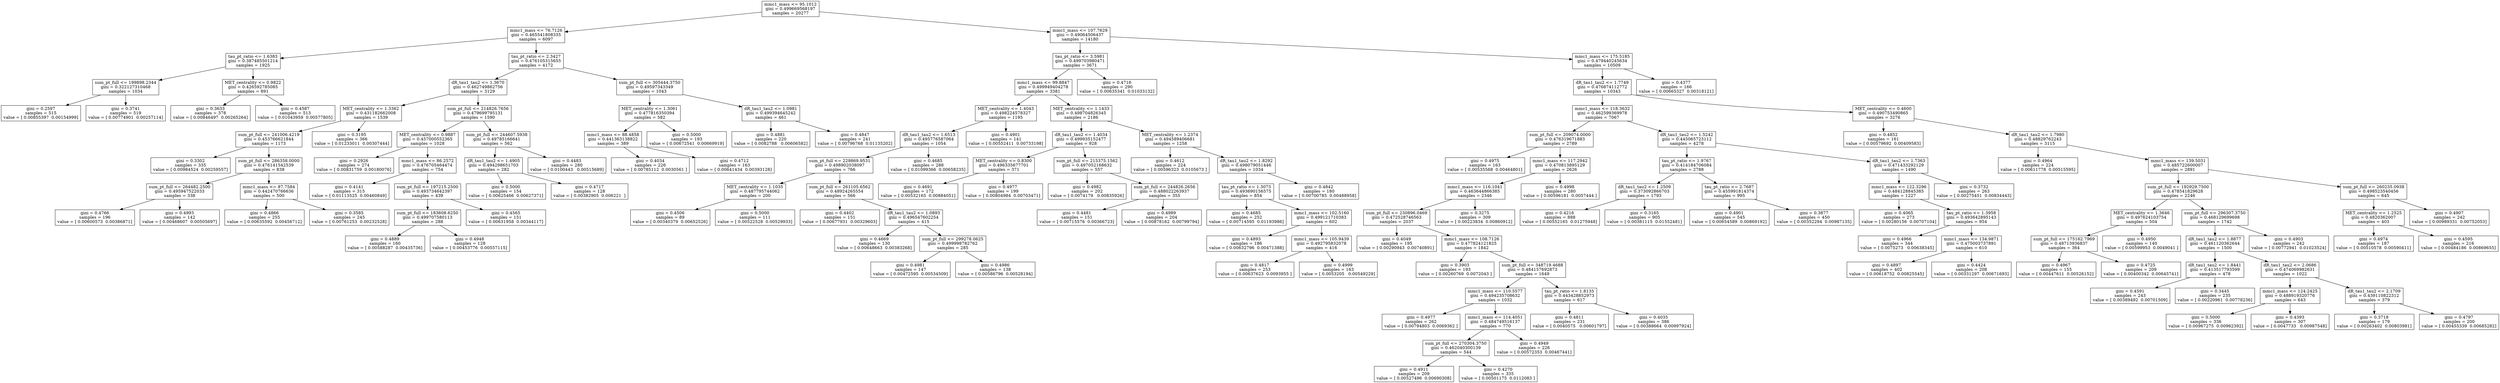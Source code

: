 digraph Tree {
0 [label="mmc1_mass <= 95.1012\ngini = 0.499669568197\nsamples = 20277", shape="box"] ;
1 [label="mmc1_mass <= 76.7126\ngini = 0.465541808335\nsamples = 6097", shape="box"] ;
0 -> 1 ;
2 [label="tau_pt_ratio <= 1.6383\ngini = 0.387485501214\nsamples = 1925", shape="box"] ;
1 -> 2 ;
3 [label="sum_pt_full <= 199898.2344\ngini = 0.322127310468\nsamples = 1034", shape="box"] ;
2 -> 3 ;
4 [label="gini = 0.2597\nsamples = 515\nvalue = [ 0.00855397  0.00154999]", shape="box"] ;
3 -> 4 ;
5 [label="gini = 0.3741\nsamples = 519\nvalue = [ 0.00774901  0.00257114]", shape="box"] ;
3 -> 5 ;
6 [label="MET_centrality <= 0.9822\ngini = 0.426592785085\nsamples = 891", shape="box"] ;
2 -> 6 ;
7 [label="gini = 0.3633\nsamples = 378\nvalue = [ 0.00846497  0.00265264]", shape="box"] ;
6 -> 7 ;
8 [label="gini = 0.4587\nsamples = 513\nvalue = [ 0.01043959  0.00577805]", shape="box"] ;
6 -> 8 ;
9 [label="tau_pt_ratio <= 2.3427\ngini = 0.476105315655\nsamples = 4172", shape="box"] ;
1 -> 9 ;
10 [label="dR_tau1_tau2 <= 1.3670\ngini = 0.462749862756\nsamples = 3129", shape="box"] ;
9 -> 10 ;
11 [label="MET_centrality <= 1.3362\ngini = 0.431182662008\nsamples = 1539", shape="box"] ;
10 -> 11 ;
12 [label="sum_pt_full <= 241006.4219\ngini = 0.453766621844\nsamples = 1173", shape="box"] ;
11 -> 12 ;
13 [label="gini = 0.3302\nsamples = 335\nvalue = [ 0.00984524  0.00259557]", shape="box"] ;
12 -> 13 ;
14 [label="sum_pt_full <= 286358.0000\ngini = 0.476141542539\nsamples = 838", shape="box"] ;
12 -> 14 ;
15 [label="sum_pt_full <= 264482.2500\ngini = 0.495947522033\nsamples = 338", shape="box"] ;
14 -> 15 ;
16 [label="gini = 0.4766\nsamples = 196\nvalue = [ 0.00600573  0.00386871]", shape="box"] ;
15 -> 16 ;
17 [label="gini = 0.4993\nsamples = 142\nvalue = [ 0.00468607  0.00505697]", shape="box"] ;
15 -> 17 ;
18 [label="mmc1_mass <= 87.7584\ngini = 0.442470766636\nsamples = 500", shape="box"] ;
14 -> 18 ;
19 [label="gini = 0.4866\nsamples = 255\nvalue = [ 0.00635592  0.00456712]", shape="box"] ;
18 -> 19 ;
20 [label="gini = 0.3585\nsamples = 245\nvalue = [ 0.00761253  0.00232528]", shape="box"] ;
18 -> 20 ;
21 [label="gini = 0.3195\nsamples = 366\nvalue = [ 0.01233011  0.00307444]", shape="box"] ;
11 -> 21 ;
22 [label="sum_pt_full <= 214826.7656\ngini = 0.479699795131\nsamples = 1590", shape="box"] ;
10 -> 22 ;
23 [label="MET_centrality <= 0.9887\ngini = 0.457000552365\nsamples = 1028", shape="box"] ;
22 -> 23 ;
24 [label="gini = 0.2926\nsamples = 274\nvalue = [ 0.00831759  0.00180076]", shape="box"] ;
23 -> 24 ;
25 [label="mmc1_mass <= 86.2572\ngini = 0.476705464474\nsamples = 754", shape="box"] ;
23 -> 25 ;
26 [label="gini = 0.4141\nsamples = 315\nvalue = [ 0.01113525  0.00460849]", shape="box"] ;
25 -> 26 ;
27 [label="sum_pt_full <= 197215.2500\ngini = 0.493734642397\nsamples = 439", shape="box"] ;
25 -> 27 ;
28 [label="sum_pt_full <= 183608.6250\ngini = 0.499707580113\nsamples = 288", shape="box"] ;
27 -> 28 ;
29 [label="gini = 0.4889\nsamples = 160\nvalue = [ 0.00588287  0.00435736]", shape="box"] ;
28 -> 29 ;
30 [label="gini = 0.4948\nsamples = 128\nvalue = [ 0.00453776  0.00557115]", shape="box"] ;
28 -> 30 ;
31 [label="gini = 0.4565\nsamples = 151\nvalue = [ 0.00631958  0.00344117]", shape="box"] ;
27 -> 31 ;
32 [label="sum_pt_full <= 244607.5938\ngini = 0.49785166641\nsamples = 562", shape="box"] ;
22 -> 32 ;
33 [label="dR_tau1_tau2 <= 1.4905\ngini = 0.494298651703\nsamples = 282", shape="box"] ;
32 -> 33 ;
34 [label="gini = 0.5000\nsamples = 154\nvalue = [ 0.00625466  0.00627371]", shape="box"] ;
33 -> 34 ;
35 [label="gini = 0.4717\nsamples = 128\nvalue = [ 0.00382905  0.006221  ]", shape="box"] ;
33 -> 35 ;
36 [label="gini = 0.4483\nsamples = 280\nvalue = [ 0.0100443   0.00515689]", shape="box"] ;
32 -> 36 ;
37 [label="sum_pt_full <= 305444.3750\ngini = 0.49597343349\nsamples = 1043", shape="box"] ;
9 -> 37 ;
38 [label="MET_centrality <= 1.3061\ngini = 0.477816350394\nsamples = 582", shape="box"] ;
37 -> 38 ;
39 [label="mmc1_mass <= 88.4858\ngini = 0.441363138822\nsamples = 389", shape="box"] ;
38 -> 39 ;
40 [label="gini = 0.4034\nsamples = 226\nvalue = [ 0.00785112  0.0030561 ]", shape="box"] ;
39 -> 40 ;
41 [label="gini = 0.4712\nsamples = 163\nvalue = [ 0.00641434  0.00393128]", shape="box"] ;
39 -> 41 ;
42 [label="gini = 0.5000\nsamples = 193\nvalue = [ 0.00672541  0.00669919]", shape="box"] ;
38 -> 42 ;
43 [label="dR_tau1_tau2 <= 1.0981\ngini = 0.499394645242\nsamples = 461", shape="box"] ;
37 -> 43 ;
44 [label="gini = 0.4881\nsamples = 220\nvalue = [ 0.0082788   0.00606582]", shape="box"] ;
43 -> 44 ;
45 [label="gini = 0.4847\nsamples = 241\nvalue = [ 0.00796768  0.01135202]", shape="box"] ;
43 -> 45 ;
46 [label="mmc1_mass <= 107.7629\ngini = 0.49064506437\nsamples = 14180", shape="box"] ;
0 -> 46 ;
47 [label="tau_pt_ratio <= 3.5981\ngini = 0.499703980471\nsamples = 3671", shape="box"] ;
46 -> 47 ;
48 [label="mmc1_mass <= 99.8847\ngini = 0.499949404278\nsamples = 3381", shape="box"] ;
47 -> 48 ;
49 [label="MET_centrality <= 1.4043\ngini = 0.498224578327\nsamples = 1195", shape="box"] ;
48 -> 49 ;
50 [label="dR_tau1_tau2 <= 1.6513\ngini = 0.495776587064\nsamples = 1054", shape="box"] ;
49 -> 50 ;
51 [label="sum_pt_full <= 229869.9531\ngini = 0.498902038097\nsamples = 766", shape="box"] ;
50 -> 51 ;
52 [label="MET_centrality <= 1.1035\ngini = 0.487795744062\nsamples = 200", shape="box"] ;
51 -> 52 ;
53 [label="gini = 0.4506\nsamples = 89\nvalue = [ 0.00340379  0.00652526]", shape="box"] ;
52 -> 53 ;
54 [label="gini = 0.5000\nsamples = 111\nvalue = [ 0.00522528  0.00529933]", shape="box"] ;
52 -> 54 ;
55 [label="sum_pt_full <= 261105.6562\ngini = 0.48924265554\nsamples = 566", shape="box"] ;
51 -> 55 ;
56 [label="gini = 0.4402\nsamples = 151\nvalue = [ 0.00677931  0.00329603]", shape="box"] ;
55 -> 56 ;
57 [label="dR_tau1_tau2 <= 1.0893\ngini = 0.496547602254\nsamples = 415", shape="box"] ;
55 -> 57 ;
58 [label="gini = 0.4669\nsamples = 130\nvalue = [ 0.00648663  0.00383268]", shape="box"] ;
57 -> 58 ;
59 [label="sum_pt_full <= 299278.0625\ngini = 0.499998782762\nsamples = 285", shape="box"] ;
57 -> 59 ;
60 [label="gini = 0.4981\nsamples = 147\nvalue = [ 0.00472595  0.00534509]", shape="box"] ;
59 -> 60 ;
61 [label="gini = 0.4986\nsamples = 138\nvalue = [ 0.00586796  0.00528194]", shape="box"] ;
59 -> 61 ;
62 [label="gini = 0.4685\nsamples = 288\nvalue = [ 0.01099366  0.00658235]", shape="box"] ;
50 -> 62 ;
63 [label="gini = 0.4901\nsamples = 141\nvalue = [ 0.00552411  0.00733198]", shape="box"] ;
49 -> 63 ;
64 [label="MET_centrality <= 1.1433\ngini = 0.498704826345\nsamples = 2186", shape="box"] ;
48 -> 64 ;
65 [label="dR_tau1_tau2 <= 1.4034\ngini = 0.499935152477\nsamples = 928", shape="box"] ;
64 -> 65 ;
66 [label="MET_centrality <= 0.8300\ngini = 0.496335677701\nsamples = 371", shape="box"] ;
65 -> 66 ;
67 [label="gini = 0.4691\nsamples = 172\nvalue = [ 0.00532165  0.00884051]", shape="box"] ;
66 -> 67 ;
68 [label="gini = 0.4977\nsamples = 199\nvalue = [ 0.00804984  0.00703471]", shape="box"] ;
66 -> 68 ;
69 [label="sum_pt_full <= 215375.1562\ngini = 0.497052168632\nsamples = 557", shape="box"] ;
65 -> 69 ;
70 [label="gini = 0.4982\nsamples = 202\nvalue = [ 0.0074179   0.00835926]", shape="box"] ;
69 -> 70 ;
71 [label="sum_pt_full <= 244826.2656\ngini = 0.488022263937\nsamples = 355", shape="box"] ;
69 -> 71 ;
72 [label="gini = 0.4481\nsamples = 151\nvalue = [ 0.00715576  0.00366723]", shape="box"] ;
71 -> 72 ;
73 [label="gini = 0.4989\nsamples = 204\nvalue = [ 0.00878162  0.00799794]", shape="box"] ;
71 -> 73 ;
74 [label="MET_centrality <= 1.2374\ngini = 0.494589406681\nsamples = 1258", shape="box"] ;
64 -> 74 ;
75 [label="gini = 0.4612\nsamples = 224\nvalue = [ 0.00596323  0.0105673 ]", shape="box"] ;
74 -> 75 ;
76 [label="dR_tau1_tau2 <= 1.8292\ngini = 0.498079051446\nsamples = 1034", shape="box"] ;
74 -> 76 ;
77 [label="tau_pt_ratio <= 1.3073\ngini = 0.493690156575\nsamples = 854", shape="box"] ;
76 -> 77 ;
78 [label="gini = 0.4685\nsamples = 252\nvalue = [ 0.00714595  0.01193986]", shape="box"] ;
77 -> 78 ;
79 [label="mmc1_mass <= 102.5160\ngini = 0.499121710383\nsamples = 602", shape="box"] ;
77 -> 79 ;
80 [label="gini = 0.4893\nsamples = 186\nvalue = [ 0.00632796  0.00471388]", shape="box"] ;
79 -> 80 ;
81 [label="mmc1_mass <= 105.9439\ngini = 0.492795832078\nsamples = 416", shape="box"] ;
79 -> 81 ;
82 [label="gini = 0.4817\nsamples = 253\nvalue = [ 0.00637623  0.0093955 ]", shape="box"] ;
81 -> 82 ;
83 [label="gini = 0.4999\nsamples = 163\nvalue = [ 0.0053205   0.00549229]", shape="box"] ;
81 -> 83 ;
84 [label="gini = 0.4842\nsamples = 180\nvalue = [ 0.00700785  0.00488958]", shape="box"] ;
76 -> 84 ;
85 [label="gini = 0.4716\nsamples = 290\nvalue = [ 0.00635341  0.01033132]", shape="box"] ;
47 -> 85 ;
86 [label="mmc1_mass <= 175.5185\ngini = 0.479440245634\nsamples = 10509", shape="box"] ;
46 -> 86 ;
87 [label="dR_tau1_tau2 <= 1.7749\ngini = 0.476874112772\nsamples = 10343", shape="box"] ;
86 -> 87 ;
88 [label="mmc1_mass <= 118.3632\ngini = 0.462599369978\nsamples = 7067", shape="box"] ;
87 -> 88 ;
89 [label="sum_pt_full <= 209074.0000\ngini = 0.476319671883\nsamples = 2789", shape="box"] ;
88 -> 89 ;
90 [label="gini = 0.4975\nsamples = 163\nvalue = [ 0.00535568  0.00464801]", shape="box"] ;
89 -> 90 ;
91 [label="mmc1_mass <= 117.2942\ngini = 0.470813895129\nsamples = 2626", shape="box"] ;
89 -> 91 ;
92 [label="mmc1_mass <= 116.1041\ngini = 0.463644866385\nsamples = 2346", shape="box"] ;
91 -> 92 ;
93 [label="sum_pt_full <= 230896.0469\ngini = 0.472528746563\nsamples = 2037", shape="box"] ;
92 -> 93 ;
94 [label="gini = 0.4049\nsamples = 195\nvalue = [ 0.00290943  0.00740891]", shape="box"] ;
93 -> 94 ;
95 [label="mmc1_mass <= 108.7126\ngini = 0.477824121825\nsamples = 1842", shape="box"] ;
93 -> 95 ;
96 [label="gini = 0.3903\nsamples = 193\nvalue = [ 0.00260769  0.0072043 ]", shape="box"] ;
95 -> 96 ;
97 [label="sum_pt_full <= 348719.4688\ngini = 0.484157692873\nsamples = 1649", shape="box"] ;
95 -> 97 ;
98 [label="mmc1_mass <= 110.5577\ngini = 0.494235708632\nsamples = 1032", shape="box"] ;
97 -> 98 ;
99 [label="gini = 0.4977\nsamples = 262\nvalue = [ 0.00794803  0.0069362 ]", shape="box"] ;
98 -> 99 ;
100 [label="mmc1_mass <= 114.4051\ngini = 0.484749516137\nsamples = 770", shape="box"] ;
98 -> 100 ;
101 [label="sum_pt_full <= 270304.3750\ngini = 0.462040300139\nsamples = 544", shape="box"] ;
100 -> 101 ;
102 [label="gini = 0.4911\nsamples = 209\nvalue = [ 0.00527496  0.00690308]", shape="box"] ;
101 -> 102 ;
103 [label="gini = 0.4270\nsamples = 335\nvalue = [ 0.00501175  0.0112083 ]", shape="box"] ;
101 -> 103 ;
104 [label="gini = 0.4949\nsamples = 226\nvalue = [ 0.00572353  0.00467441]", shape="box"] ;
100 -> 104 ;
105 [label="tau_pt_ratio <= 1.8135\ngini = 0.443428852973\nsamples = 617", shape="box"] ;
97 -> 105 ;
106 [label="gini = 0.4811\nsamples = 231\nvalue = [ 0.0040575   0.00601797]", shape="box"] ;
105 -> 106 ;
107 [label="gini = 0.4035\nsamples = 386\nvalue = [ 0.00388664  0.00997924]", shape="box"] ;
105 -> 107 ;
108 [label="gini = 0.3275\nsamples = 309\nvalue = [ 0.00223834  0.00860912]", shape="box"] ;
92 -> 108 ;
109 [label="gini = 0.4998\nsamples = 280\nvalue = [ 0.00596181  0.0057444 ]", shape="box"] ;
91 -> 109 ;
110 [label="dR_tau1_tau2 <= 1.5242\ngini = 0.445065723112\nsamples = 4278", shape="box"] ;
88 -> 110 ;
111 [label="tau_pt_ratio <= 1.9767\ngini = 0.414184706084\nsamples = 2788", shape="box"] ;
110 -> 111 ;
112 [label="dR_tau1_tau2 <= 1.2509\ngini = 0.373092866703\nsamples = 1793", shape="box"] ;
111 -> 112 ;
113 [label="gini = 0.4216\nsamples = 888\nvalue = [ 0.00552165  0.01275948]", shape="box"] ;
112 -> 113 ;
114 [label="gini = 0.3165\nsamples = 905\nvalue = [ 0.00381115  0.01552481]", shape="box"] ;
112 -> 114 ;
115 [label="tau_pt_ratio <= 2.7687\ngini = 0.455991814374\nsamples = 995", shape="box"] ;
111 -> 115 ;
116 [label="gini = 0.4901\nsamples = 545\nvalue = [ 0.00654589  0.00869192]", shape="box"] ;
115 -> 116 ;
117 [label="gini = 0.3877\nsamples = 450\nvalue = [ 0.00352294  0.00987135]", shape="box"] ;
115 -> 117 ;
118 [label="dR_tau1_tau2 <= 1.7363\ngini = 0.471433292129\nsamples = 1490", shape="box"] ;
110 -> 118 ;
119 [label="mmc1_mass <= 122.3296\ngini = 0.484128845385\nsamples = 1227", shape="box"] ;
118 -> 119 ;
120 [label="gini = 0.4065\nsamples = 273\nvalue = [ 0.00280156  0.00707104]", shape="box"] ;
119 -> 120 ;
121 [label="tau_pt_ratio <= 1.3958\ngini = 0.493642895143\nsamples = 954", shape="box"] ;
119 -> 121 ;
122 [label="gini = 0.4966\nsamples = 344\nvalue = [ 0.0075273   0.00638345]", shape="box"] ;
121 -> 122 ;
123 [label="mmc1_mass <= 134.9871\ngini = 0.475003737891\nsamples = 610", shape="box"] ;
121 -> 123 ;
124 [label="gini = 0.4897\nsamples = 402\nvalue = [ 0.00618752  0.00825545]", shape="box"] ;
123 -> 124 ;
125 [label="gini = 0.4424\nsamples = 208\nvalue = [ 0.00331297  0.00671693]", shape="box"] ;
123 -> 125 ;
126 [label="gini = 0.3732\nsamples = 263\nvalue = [ 0.00275451  0.00834443]", shape="box"] ;
118 -> 126 ;
127 [label="MET_centrality <= 0.4600\ngini = 0.490753490865\nsamples = 3276", shape="box"] ;
87 -> 127 ;
128 [label="gini = 0.4852\nsamples = 161\nvalue = [ 0.00579692  0.00409583]", shape="box"] ;
127 -> 128 ;
129 [label="dR_tau1_tau2 <= 1.7980\ngini = 0.48829762243\nsamples = 3115", shape="box"] ;
127 -> 129 ;
130 [label="gini = 0.4964\nsamples = 224\nvalue = [ 0.00611778  0.00515595]", shape="box"] ;
129 -> 130 ;
131 [label="mmc1_mass <= 139.5031\ngini = 0.485722600007\nsamples = 2891", shape="box"] ;
129 -> 131 ;
132 [label="sum_pt_full <= 192929.7500\ngini = 0.478541829628\nsamples = 2246", shape="box"] ;
131 -> 132 ;
133 [label="MET_centrality <= 1.3646\ngini = 0.497624103754\nsamples = 504", shape="box"] ;
132 -> 133 ;
134 [label="sum_pt_full <= 175162.7969\ngini = 0.48713936837\nsamples = 364", shape="box"] ;
133 -> 134 ;
135 [label="gini = 0.4967\nsamples = 155\nvalue = [ 0.00447611  0.00526152]", shape="box"] ;
134 -> 135 ;
136 [label="gini = 0.4725\nsamples = 209\nvalue = [ 0.00400342  0.00645741]", shape="box"] ;
134 -> 136 ;
137 [label="gini = 0.4950\nsamples = 140\nvalue = [ 0.00599953  0.0049041 ]", shape="box"] ;
133 -> 137 ;
138 [label="sum_pt_full <= 296307.3750\ngini = 0.468129699698\nsamples = 1742", shape="box"] ;
132 -> 138 ;
139 [label="dR_tau1_tau2 <= 1.8877\ngini = 0.461120362644\nsamples = 1500", shape="box"] ;
138 -> 139 ;
140 [label="dR_tau1_tau2 <= 1.8441\ngini = 0.413517793599\nsamples = 478", shape="box"] ;
139 -> 140 ;
141 [label="gini = 0.4591\nsamples = 243\nvalue = [ 0.00389492  0.00701509]", shape="box"] ;
140 -> 141 ;
142 [label="gini = 0.3445\nsamples = 235\nvalue = [ 0.00220961  0.00778236]", shape="box"] ;
140 -> 142 ;
143 [label="dR_tau1_tau2 <= 2.0686\ngini = 0.474069982631\nsamples = 1022", shape="box"] ;
139 -> 143 ;
144 [label="mmc1_mass <= 124.2425\ngini = 0.488919320776\nsamples = 643", shape="box"] ;
143 -> 144 ;
145 [label="gini = 0.5000\nsamples = 336\nvalue = [ 0.00967275  0.00962392]", shape="box"] ;
144 -> 145 ;
146 [label="gini = 0.4393\nsamples = 307\nvalue = [ 0.0047733   0.00987548]", shape="box"] ;
144 -> 146 ;
147 [label="dR_tau1_tau2 <= 2.1709\ngini = 0.439110822312\nsamples = 379", shape="box"] ;
143 -> 147 ;
148 [label="gini = 0.3718\nsamples = 179\nvalue = [ 0.00263402  0.00803981]", shape="box"] ;
147 -> 148 ;
149 [label="gini = 0.4797\nsamples = 200\nvalue = [ 0.00455339  0.00685282]", shape="box"] ;
147 -> 149 ;
150 [label="gini = 0.4903\nsamples = 242\nvalue = [ 0.00772941  0.01023524]", shape="box"] ;
138 -> 150 ;
151 [label="sum_pt_full <= 260235.0938\ngini = 0.498523540456\nsamples = 645", shape="box"] ;
131 -> 151 ;
152 [label="MET_centrality <= 1.2525\ngini = 0.4820362007\nsamples = 403", shape="box"] ;
151 -> 152 ;
153 [label="gini = 0.4974\nsamples = 187\nvalue = [ 0.00510578  0.00590411]", shape="box"] ;
152 -> 153 ;
154 [label="gini = 0.4595\nsamples = 216\nvalue = [ 0.00484186  0.00869655]", shape="box"] ;
152 -> 154 ;
155 [label="gini = 0.4907\nsamples = 242\nvalue = [ 0.00989331  0.00752053]", shape="box"] ;
151 -> 155 ;
156 [label="gini = 0.4377\nsamples = 166\nvalue = [ 0.00665327  0.00318121]", shape="box"] ;
86 -> 156 ;
}